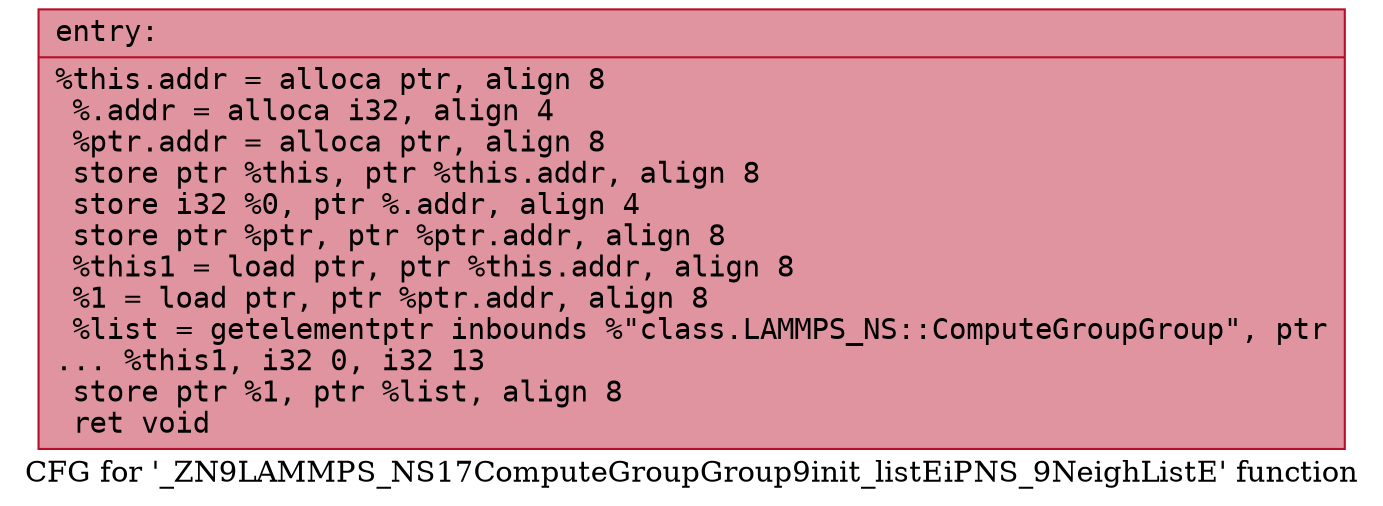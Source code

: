 digraph "CFG for '_ZN9LAMMPS_NS17ComputeGroupGroup9init_listEiPNS_9NeighListE' function" {
	label="CFG for '_ZN9LAMMPS_NS17ComputeGroupGroup9init_listEiPNS_9NeighListE' function";

	Node0x555a14694300 [shape=record,color="#b70d28ff", style=filled, fillcolor="#b70d2870" fontname="Courier",label="{entry:\l|  %this.addr = alloca ptr, align 8\l  %.addr = alloca i32, align 4\l  %ptr.addr = alloca ptr, align 8\l  store ptr %this, ptr %this.addr, align 8\l  store i32 %0, ptr %.addr, align 4\l  store ptr %ptr, ptr %ptr.addr, align 8\l  %this1 = load ptr, ptr %this.addr, align 8\l  %1 = load ptr, ptr %ptr.addr, align 8\l  %list = getelementptr inbounds %\"class.LAMMPS_NS::ComputeGroupGroup\", ptr\l... %this1, i32 0, i32 13\l  store ptr %1, ptr %list, align 8\l  ret void\l}"];
}
